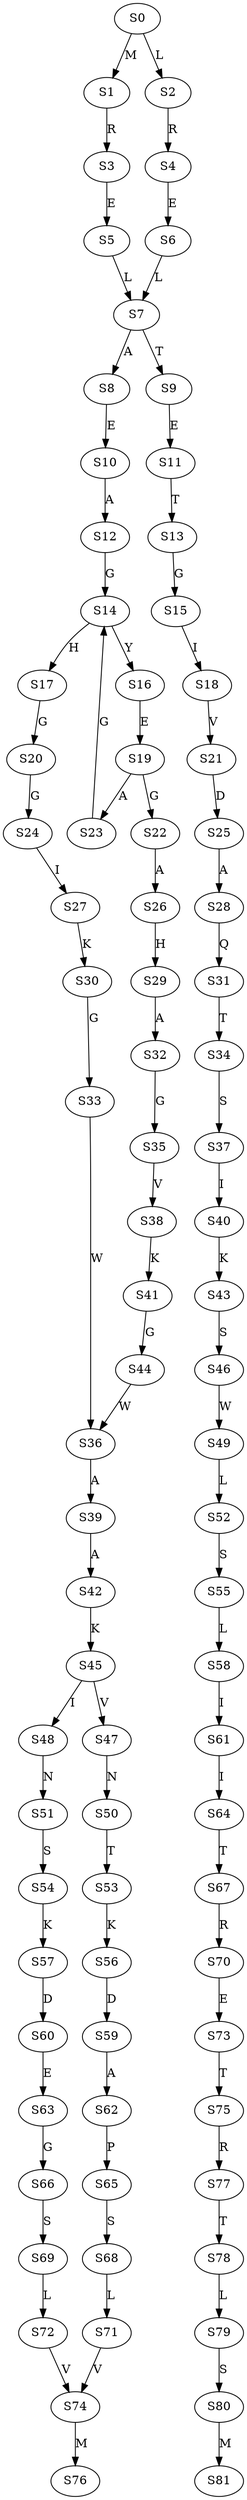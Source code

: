 strict digraph  {
	S0 -> S1 [ label = M ];
	S0 -> S2 [ label = L ];
	S1 -> S3 [ label = R ];
	S2 -> S4 [ label = R ];
	S3 -> S5 [ label = E ];
	S4 -> S6 [ label = E ];
	S5 -> S7 [ label = L ];
	S6 -> S7 [ label = L ];
	S7 -> S8 [ label = A ];
	S7 -> S9 [ label = T ];
	S8 -> S10 [ label = E ];
	S9 -> S11 [ label = E ];
	S10 -> S12 [ label = A ];
	S11 -> S13 [ label = T ];
	S12 -> S14 [ label = G ];
	S13 -> S15 [ label = G ];
	S14 -> S16 [ label = Y ];
	S14 -> S17 [ label = H ];
	S15 -> S18 [ label = I ];
	S16 -> S19 [ label = E ];
	S17 -> S20 [ label = G ];
	S18 -> S21 [ label = V ];
	S19 -> S22 [ label = G ];
	S19 -> S23 [ label = A ];
	S20 -> S24 [ label = G ];
	S21 -> S25 [ label = D ];
	S22 -> S26 [ label = A ];
	S23 -> S14 [ label = G ];
	S24 -> S27 [ label = I ];
	S25 -> S28 [ label = A ];
	S26 -> S29 [ label = H ];
	S27 -> S30 [ label = K ];
	S28 -> S31 [ label = Q ];
	S29 -> S32 [ label = A ];
	S30 -> S33 [ label = G ];
	S31 -> S34 [ label = T ];
	S32 -> S35 [ label = G ];
	S33 -> S36 [ label = W ];
	S34 -> S37 [ label = S ];
	S35 -> S38 [ label = V ];
	S36 -> S39 [ label = A ];
	S37 -> S40 [ label = I ];
	S38 -> S41 [ label = K ];
	S39 -> S42 [ label = A ];
	S40 -> S43 [ label = K ];
	S41 -> S44 [ label = G ];
	S42 -> S45 [ label = K ];
	S43 -> S46 [ label = S ];
	S44 -> S36 [ label = W ];
	S45 -> S47 [ label = V ];
	S45 -> S48 [ label = I ];
	S46 -> S49 [ label = W ];
	S47 -> S50 [ label = N ];
	S48 -> S51 [ label = N ];
	S49 -> S52 [ label = L ];
	S50 -> S53 [ label = T ];
	S51 -> S54 [ label = S ];
	S52 -> S55 [ label = S ];
	S53 -> S56 [ label = K ];
	S54 -> S57 [ label = K ];
	S55 -> S58 [ label = L ];
	S56 -> S59 [ label = D ];
	S57 -> S60 [ label = D ];
	S58 -> S61 [ label = I ];
	S59 -> S62 [ label = A ];
	S60 -> S63 [ label = E ];
	S61 -> S64 [ label = I ];
	S62 -> S65 [ label = P ];
	S63 -> S66 [ label = G ];
	S64 -> S67 [ label = T ];
	S65 -> S68 [ label = S ];
	S66 -> S69 [ label = S ];
	S67 -> S70 [ label = R ];
	S68 -> S71 [ label = L ];
	S69 -> S72 [ label = L ];
	S70 -> S73 [ label = E ];
	S71 -> S74 [ label = V ];
	S72 -> S74 [ label = V ];
	S73 -> S75 [ label = T ];
	S74 -> S76 [ label = M ];
	S75 -> S77 [ label = R ];
	S77 -> S78 [ label = T ];
	S78 -> S79 [ label = L ];
	S79 -> S80 [ label = S ];
	S80 -> S81 [ label = M ];
}
